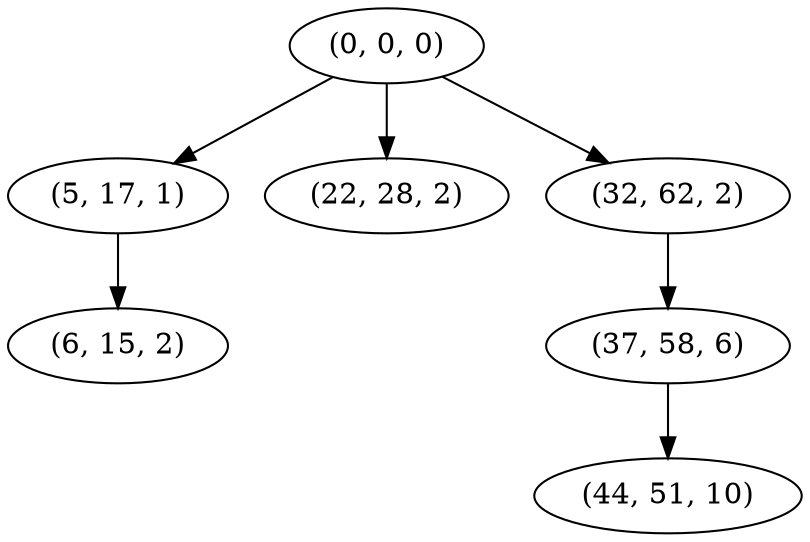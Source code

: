 digraph tree {
    "(0, 0, 0)";
    "(5, 17, 1)";
    "(6, 15, 2)";
    "(22, 28, 2)";
    "(32, 62, 2)";
    "(37, 58, 6)";
    "(44, 51, 10)";
    "(0, 0, 0)" -> "(5, 17, 1)";
    "(0, 0, 0)" -> "(22, 28, 2)";
    "(0, 0, 0)" -> "(32, 62, 2)";
    "(5, 17, 1)" -> "(6, 15, 2)";
    "(32, 62, 2)" -> "(37, 58, 6)";
    "(37, 58, 6)" -> "(44, 51, 10)";
}
